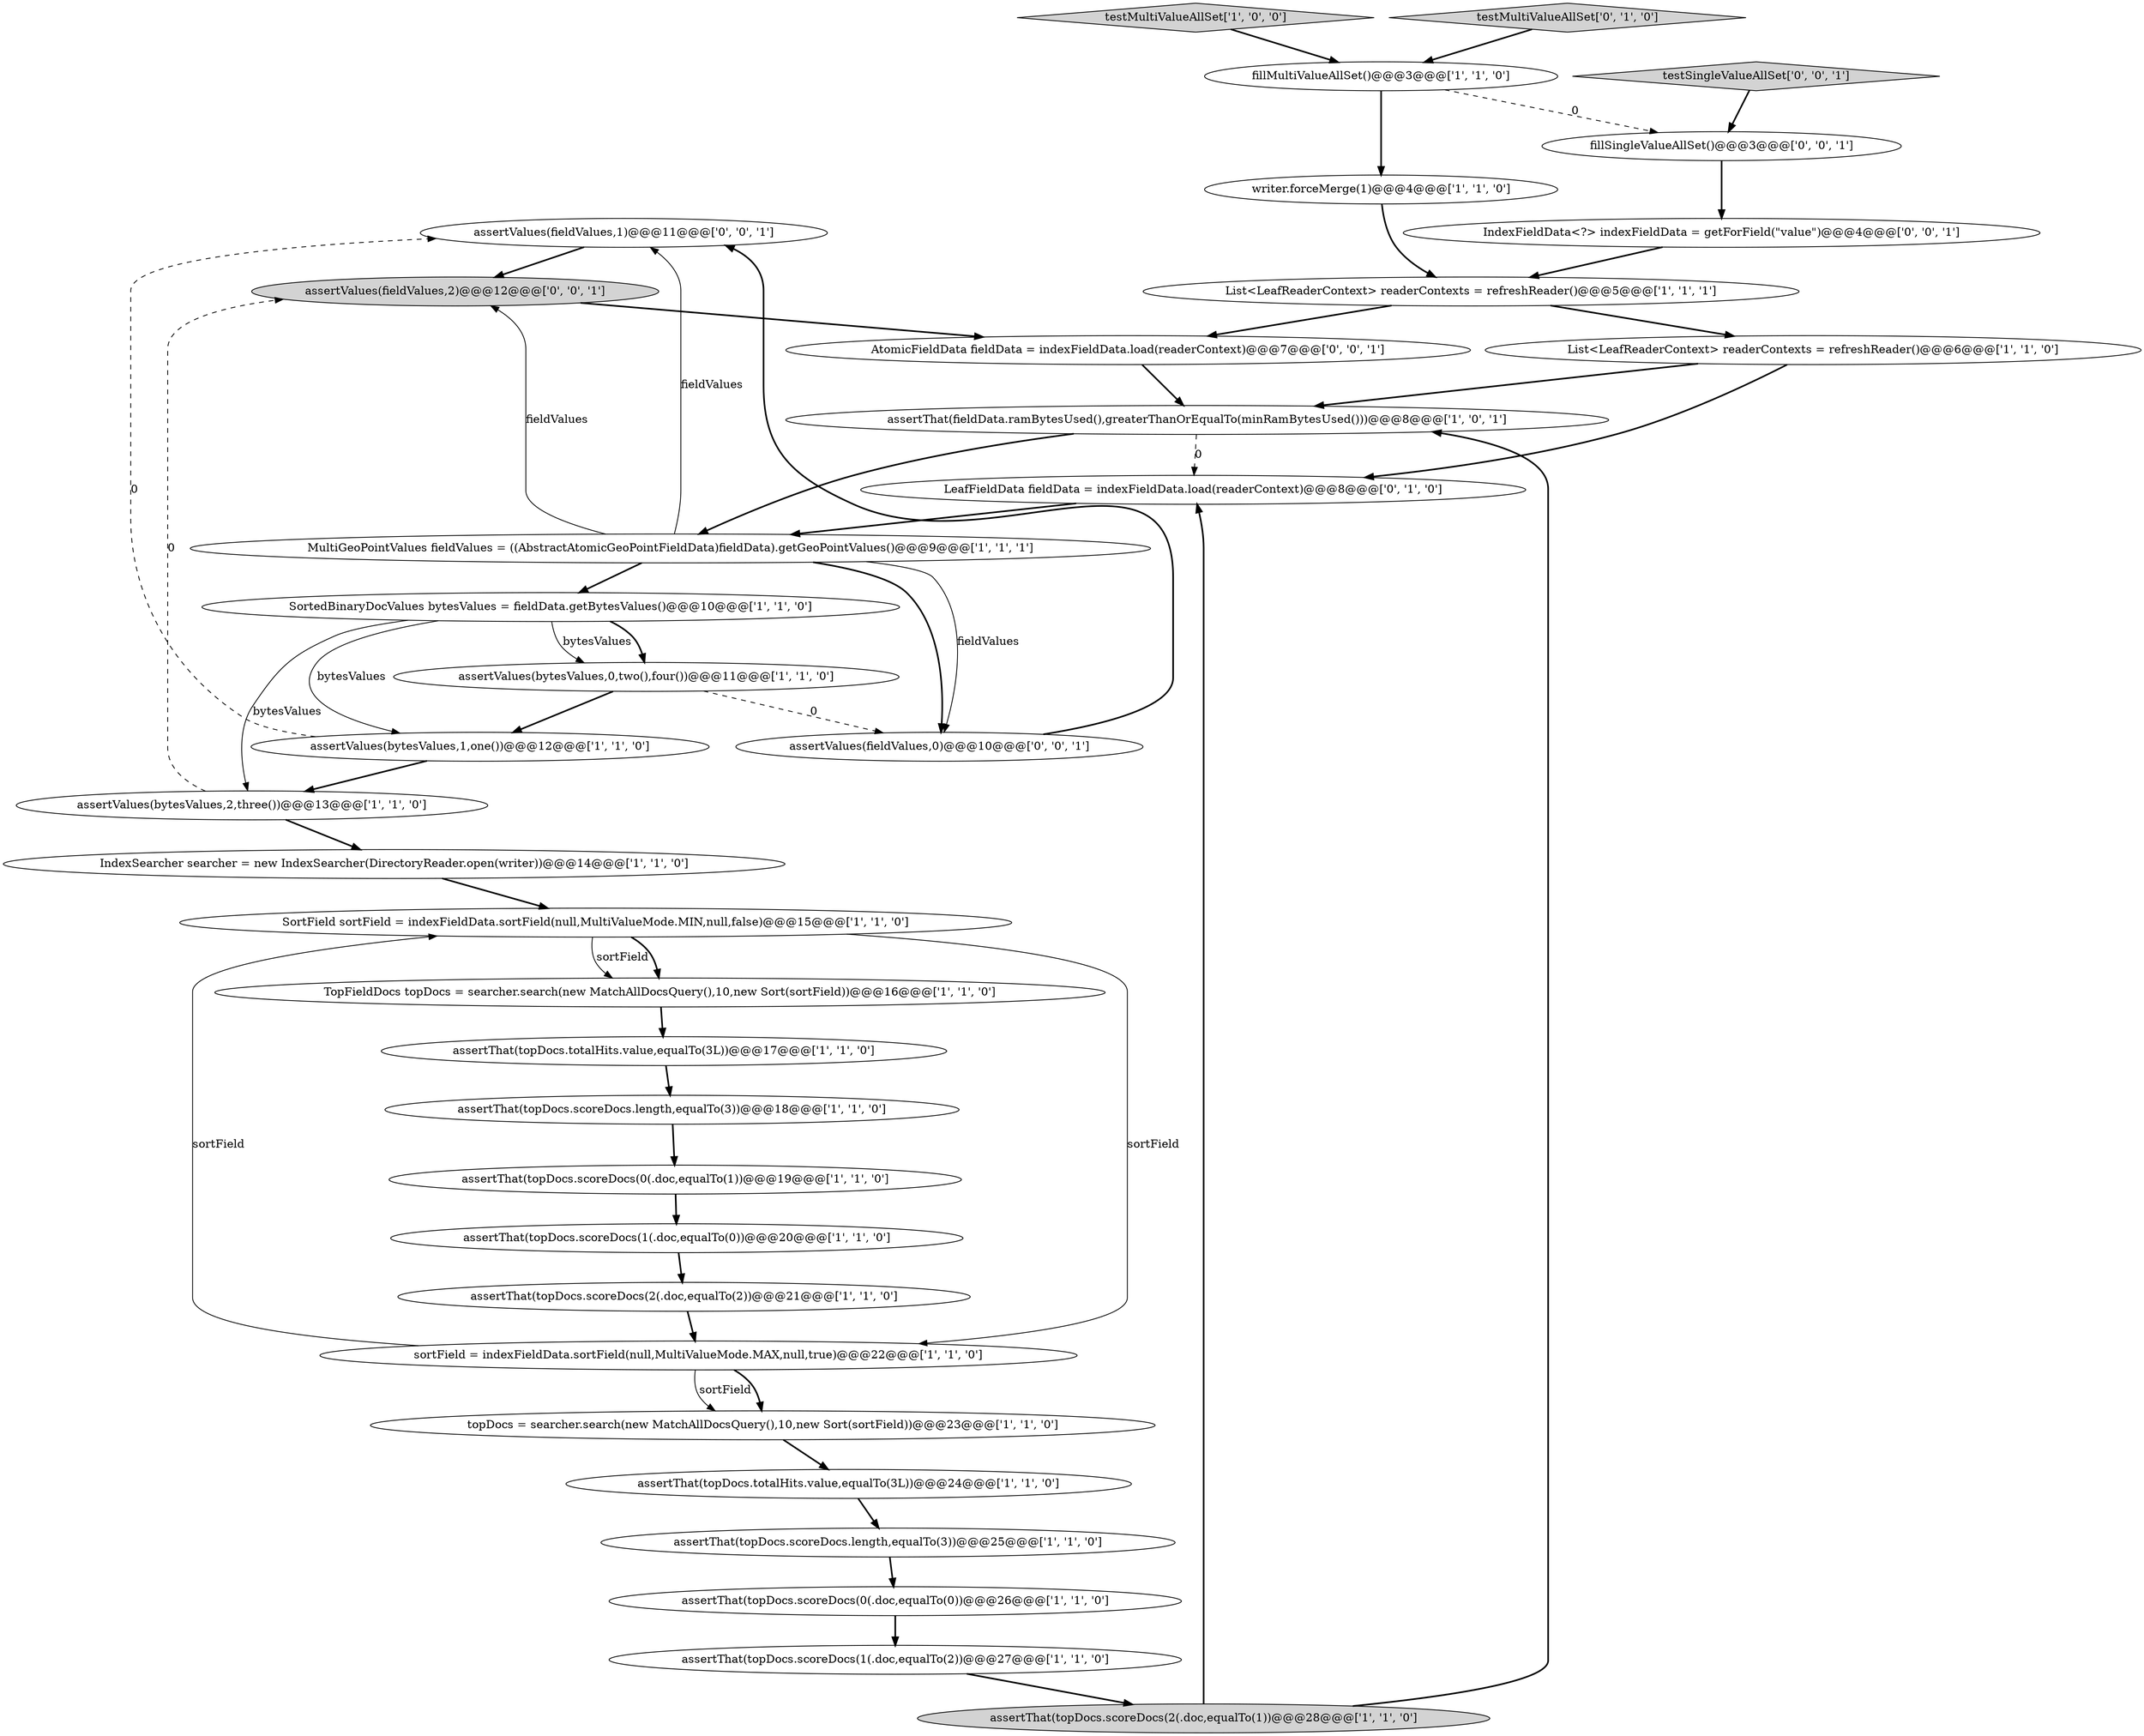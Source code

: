 digraph {
32 [style = filled, label = "assertValues(fieldValues,1)@@@11@@@['0', '0', '1']", fillcolor = white, shape = ellipse image = "AAA0AAABBB3BBB"];
31 [style = filled, label = "testSingleValueAllSet['0', '0', '1']", fillcolor = lightgray, shape = diamond image = "AAA0AAABBB3BBB"];
7 [style = filled, label = "assertThat(topDocs.scoreDocs(0(.doc,equalTo(0))@@@26@@@['1', '1', '0']", fillcolor = white, shape = ellipse image = "AAA0AAABBB1BBB"];
13 [style = filled, label = "assertThat(topDocs.scoreDocs(1(.doc,equalTo(2))@@@27@@@['1', '1', '0']", fillcolor = white, shape = ellipse image = "AAA0AAABBB1BBB"];
26 [style = filled, label = "LeafFieldData fieldData = indexFieldData.load(readerContext)@@@8@@@['0', '1', '0']", fillcolor = white, shape = ellipse image = "AAA1AAABBB2BBB"];
5 [style = filled, label = "assertThat(topDocs.scoreDocs(2(.doc,equalTo(2))@@@21@@@['1', '1', '0']", fillcolor = white, shape = ellipse image = "AAA0AAABBB1BBB"];
25 [style = filled, label = "SortedBinaryDocValues bytesValues = fieldData.getBytesValues()@@@10@@@['1', '1', '0']", fillcolor = white, shape = ellipse image = "AAA0AAABBB1BBB"];
21 [style = filled, label = "assertValues(bytesValues,2,three())@@@13@@@['1', '1', '0']", fillcolor = white, shape = ellipse image = "AAA0AAABBB1BBB"];
19 [style = filled, label = "testMultiValueAllSet['1', '0', '0']", fillcolor = lightgray, shape = diamond image = "AAA0AAABBB1BBB"];
9 [style = filled, label = "List<LeafReaderContext> readerContexts = refreshReader()@@@6@@@['1', '1', '0']", fillcolor = white, shape = ellipse image = "AAA0AAABBB1BBB"];
2 [style = filled, label = "assertValues(bytesValues,0,two(),four())@@@11@@@['1', '1', '0']", fillcolor = white, shape = ellipse image = "AAA0AAABBB1BBB"];
28 [style = filled, label = "assertValues(fieldValues,0)@@@10@@@['0', '0', '1']", fillcolor = white, shape = ellipse image = "AAA0AAABBB3BBB"];
20 [style = filled, label = "assertThat(topDocs.scoreDocs.length,equalTo(3))@@@18@@@['1', '1', '0']", fillcolor = white, shape = ellipse image = "AAA0AAABBB1BBB"];
10 [style = filled, label = "assertThat(topDocs.totalHits.value,equalTo(3L))@@@24@@@['1', '1', '0']", fillcolor = white, shape = ellipse image = "AAA0AAABBB1BBB"];
33 [style = filled, label = "IndexFieldData<?> indexFieldData = getForField(\"value\")@@@4@@@['0', '0', '1']", fillcolor = white, shape = ellipse image = "AAA0AAABBB3BBB"];
4 [style = filled, label = "assertThat(topDocs.totalHits.value,equalTo(3L))@@@17@@@['1', '1', '0']", fillcolor = white, shape = ellipse image = "AAA0AAABBB1BBB"];
18 [style = filled, label = "IndexSearcher searcher = new IndexSearcher(DirectoryReader.open(writer))@@@14@@@['1', '1', '0']", fillcolor = white, shape = ellipse image = "AAA0AAABBB1BBB"];
3 [style = filled, label = "MultiGeoPointValues fieldValues = ((AbstractAtomicGeoPointFieldData)fieldData).getGeoPointValues()@@@9@@@['1', '1', '1']", fillcolor = white, shape = ellipse image = "AAA0AAABBB1BBB"];
8 [style = filled, label = "fillMultiValueAllSet()@@@3@@@['1', '1', '0']", fillcolor = white, shape = ellipse image = "AAA0AAABBB1BBB"];
22 [style = filled, label = "assertThat(topDocs.scoreDocs(0(.doc,equalTo(1))@@@19@@@['1', '1', '0']", fillcolor = white, shape = ellipse image = "AAA0AAABBB1BBB"];
1 [style = filled, label = "assertValues(bytesValues,1,one())@@@12@@@['1', '1', '0']", fillcolor = white, shape = ellipse image = "AAA0AAABBB1BBB"];
0 [style = filled, label = "assertThat(fieldData.ramBytesUsed(),greaterThanOrEqualTo(minRamBytesUsed()))@@@8@@@['1', '0', '1']", fillcolor = white, shape = ellipse image = "AAA0AAABBB1BBB"];
11 [style = filled, label = "List<LeafReaderContext> readerContexts = refreshReader()@@@5@@@['1', '1', '1']", fillcolor = white, shape = ellipse image = "AAA0AAABBB1BBB"];
24 [style = filled, label = "assertThat(topDocs.scoreDocs.length,equalTo(3))@@@25@@@['1', '1', '0']", fillcolor = white, shape = ellipse image = "AAA0AAABBB1BBB"];
34 [style = filled, label = "fillSingleValueAllSet()@@@3@@@['0', '0', '1']", fillcolor = white, shape = ellipse image = "AAA0AAABBB3BBB"];
29 [style = filled, label = "AtomicFieldData fieldData = indexFieldData.load(readerContext)@@@7@@@['0', '0', '1']", fillcolor = white, shape = ellipse image = "AAA0AAABBB3BBB"];
16 [style = filled, label = "TopFieldDocs topDocs = searcher.search(new MatchAllDocsQuery(),10,new Sort(sortField))@@@16@@@['1', '1', '0']", fillcolor = white, shape = ellipse image = "AAA0AAABBB1BBB"];
15 [style = filled, label = "sortField = indexFieldData.sortField(null,MultiValueMode.MAX,null,true)@@@22@@@['1', '1', '0']", fillcolor = white, shape = ellipse image = "AAA0AAABBB1BBB"];
27 [style = filled, label = "testMultiValueAllSet['0', '1', '0']", fillcolor = lightgray, shape = diamond image = "AAA0AAABBB2BBB"];
30 [style = filled, label = "assertValues(fieldValues,2)@@@12@@@['0', '0', '1']", fillcolor = lightgray, shape = ellipse image = "AAA0AAABBB3BBB"];
17 [style = filled, label = "SortField sortField = indexFieldData.sortField(null,MultiValueMode.MIN,null,false)@@@15@@@['1', '1', '0']", fillcolor = white, shape = ellipse image = "AAA0AAABBB1BBB"];
14 [style = filled, label = "assertThat(topDocs.scoreDocs(2(.doc,equalTo(1))@@@28@@@['1', '1', '0']", fillcolor = lightgray, shape = ellipse image = "AAA0AAABBB1BBB"];
12 [style = filled, label = "assertThat(topDocs.scoreDocs(1(.doc,equalTo(0))@@@20@@@['1', '1', '0']", fillcolor = white, shape = ellipse image = "AAA0AAABBB1BBB"];
6 [style = filled, label = "writer.forceMerge(1)@@@4@@@['1', '1', '0']", fillcolor = white, shape = ellipse image = "AAA0AAABBB1BBB"];
23 [style = filled, label = "topDocs = searcher.search(new MatchAllDocsQuery(),10,new Sort(sortField))@@@23@@@['1', '1', '0']", fillcolor = white, shape = ellipse image = "AAA0AAABBB1BBB"];
17->16 [style = solid, label="sortField"];
11->29 [style = bold, label=""];
0->26 [style = dashed, label="0"];
10->24 [style = bold, label=""];
3->30 [style = solid, label="fieldValues"];
16->4 [style = bold, label=""];
24->7 [style = bold, label=""];
1->32 [style = dashed, label="0"];
25->2 [style = solid, label="bytesValues"];
23->10 [style = bold, label=""];
25->2 [style = bold, label=""];
15->23 [style = solid, label="sortField"];
3->28 [style = solid, label="fieldValues"];
33->11 [style = bold, label=""];
1->21 [style = bold, label=""];
6->11 [style = bold, label=""];
19->8 [style = bold, label=""];
15->23 [style = bold, label=""];
28->32 [style = bold, label=""];
20->22 [style = bold, label=""];
25->1 [style = solid, label="bytesValues"];
11->9 [style = bold, label=""];
34->33 [style = bold, label=""];
14->0 [style = bold, label=""];
0->3 [style = bold, label=""];
9->0 [style = bold, label=""];
8->6 [style = bold, label=""];
14->26 [style = bold, label=""];
4->20 [style = bold, label=""];
30->29 [style = bold, label=""];
29->0 [style = bold, label=""];
7->13 [style = bold, label=""];
15->17 [style = solid, label="sortField"];
27->8 [style = bold, label=""];
12->5 [style = bold, label=""];
21->18 [style = bold, label=""];
2->1 [style = bold, label=""];
3->25 [style = bold, label=""];
8->34 [style = dashed, label="0"];
17->15 [style = solid, label="sortField"];
3->32 [style = solid, label="fieldValues"];
18->17 [style = bold, label=""];
21->30 [style = dashed, label="0"];
9->26 [style = bold, label=""];
32->30 [style = bold, label=""];
22->12 [style = bold, label=""];
13->14 [style = bold, label=""];
26->3 [style = bold, label=""];
3->28 [style = bold, label=""];
17->16 [style = bold, label=""];
2->28 [style = dashed, label="0"];
31->34 [style = bold, label=""];
5->15 [style = bold, label=""];
25->21 [style = solid, label="bytesValues"];
}
